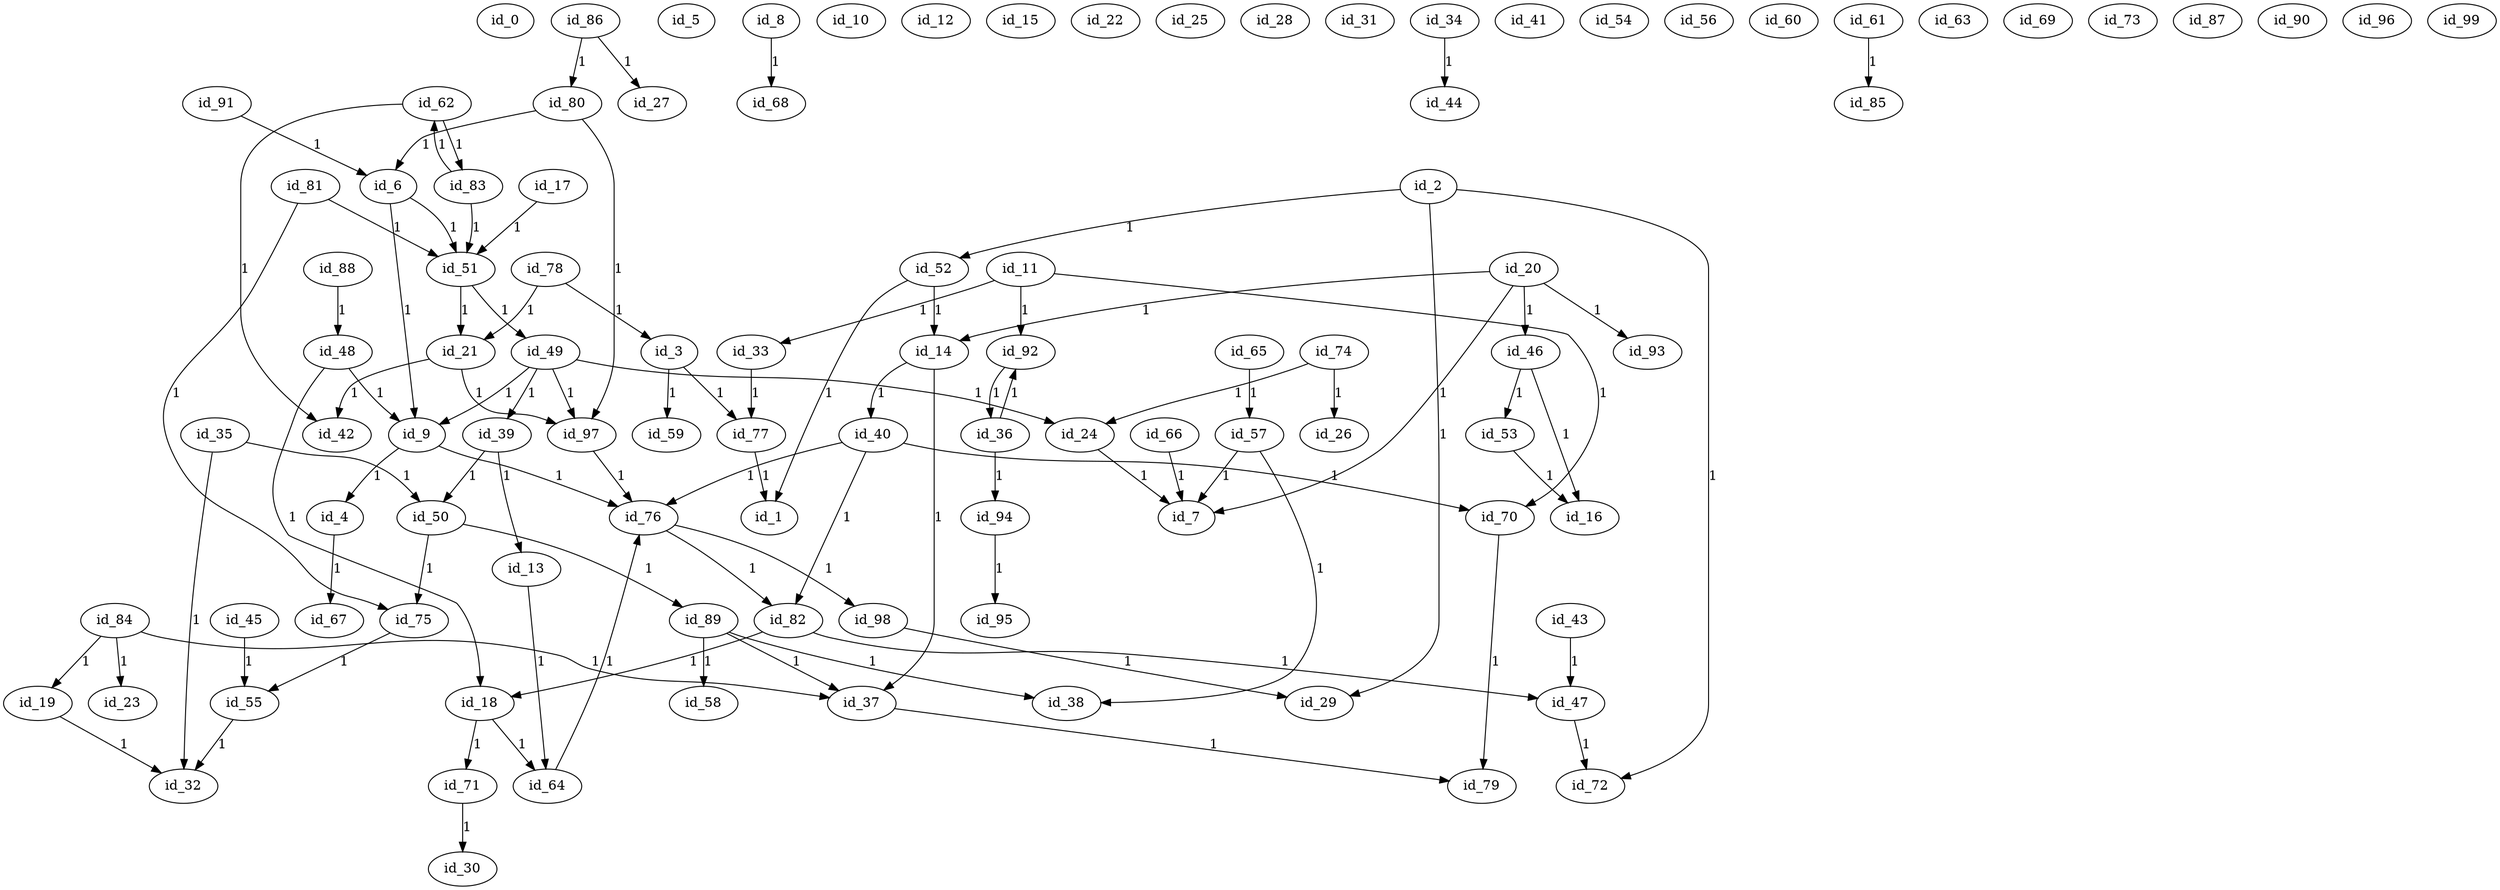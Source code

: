 digraph GR{
id_0;
id_1;
id_2;
id_3;
id_4;
id_5;
id_6;
id_7;
id_8;
id_9;
id_10;
id_11;
id_12;
id_13;
id_14;
id_15;
id_16;
id_17;
id_18;
id_19;
id_20;
id_21;
id_22;
id_23;
id_24;
id_25;
id_26;
id_27;
id_28;
id_29;
id_30;
id_31;
id_32;
id_33;
id_34;
id_35;
id_36;
id_37;
id_38;
id_39;
id_40;
id_41;
id_42;
id_43;
id_44;
id_45;
id_46;
id_47;
id_48;
id_49;
id_50;
id_51;
id_52;
id_53;
id_54;
id_55;
id_56;
id_57;
id_58;
id_59;
id_60;
id_61;
id_62;
id_63;
id_64;
id_65;
id_66;
id_67;
id_68;
id_69;
id_70;
id_71;
id_72;
id_73;
id_74;
id_75;
id_76;
id_77;
id_78;
id_79;
id_80;
id_81;
id_82;
id_83;
id_84;
id_85;
id_86;
id_87;
id_88;
id_89;
id_90;
id_91;
id_92;
id_93;
id_94;
id_95;
id_96;
id_97;
id_98;
id_99;
id_97->id_76[label=1];
id_20->id_93[label=1];
id_57->id_7[label=1];
id_33->id_77[label=1];
id_40->id_82[label=1];
id_75->id_55[label=1];
id_2->id_72[label=1];
id_64->id_76[label=1];
id_49->id_39[label=1];
id_86->id_27[label=1];
id_46->id_53[label=1];
id_92->id_36[label=1];
id_20->id_46[label=1];
id_98->id_29[label=1];
id_86->id_80[label=1];
id_51->id_21[label=1];
id_61->id_85[label=1];
id_8->id_68[label=1];
id_13->id_64[label=1];
id_78->id_21[label=1];
id_94->id_95[label=1];
id_37->id_79[label=1];
id_84->id_37[label=1];
id_66->id_7[label=1];
id_11->id_70[label=1];
id_21->id_42[label=1];
id_46->id_16[label=1];
id_20->id_14[label=1];
id_78->id_3[label=1];
id_49->id_9[label=1];
id_11->id_92[label=1];
id_39->id_13[label=1];
id_39->id_50[label=1];
id_65->id_57[label=1];
id_9->id_4[label=1];
id_36->id_94[label=1];
id_76->id_98[label=1];
id_83->id_51[label=1];
id_52->id_14[label=1];
id_18->id_71[label=1];
id_50->id_75[label=1];
id_3->id_77[label=1];
id_36->id_92[label=1];
id_40->id_76[label=1];
id_71->id_30[label=1];
id_45->id_55[label=1];
id_48->id_18[label=1];
id_77->id_1[label=1];
id_70->id_79[label=1];
id_82->id_47[label=1];
id_2->id_29[label=1];
id_81->id_51[label=1];
id_21->id_97[label=1];
id_48->id_9[label=1];
id_62->id_83[label=1];
id_55->id_32[label=1];
id_9->id_76[label=1];
id_84->id_19[label=1];
id_14->id_37[label=1];
id_50->id_89[label=1];
id_24->id_7[label=1];
id_49->id_24[label=1];
id_51->id_49[label=1];
id_84->id_23[label=1];
id_89->id_38[label=1];
id_52->id_1[label=1];
id_81->id_75[label=1];
id_57->id_38[label=1];
id_74->id_24[label=1];
id_43->id_47[label=1];
id_80->id_6[label=1];
id_6->id_51[label=1];
id_83->id_62[label=1];
id_80->id_97[label=1];
id_18->id_64[label=1];
id_89->id_58[label=1];
id_62->id_42[label=1];
id_91->id_6[label=1];
id_2->id_52[label=1];
id_3->id_59[label=1];
id_14->id_40[label=1];
id_11->id_33[label=1];
id_49->id_97[label=1];
id_17->id_51[label=1];
id_6->id_9[label=1];
id_20->id_7[label=1];
id_19->id_32[label=1];
id_76->id_82[label=1];
id_35->id_50[label=1];
id_53->id_16[label=1];
id_47->id_72[label=1];
id_82->id_18[label=1];
id_34->id_44[label=1];
id_88->id_48[label=1];
id_74->id_26[label=1];
id_4->id_67[label=1];
id_40->id_70[label=1];
id_89->id_37[label=1];
id_35->id_32[label=1];
}
